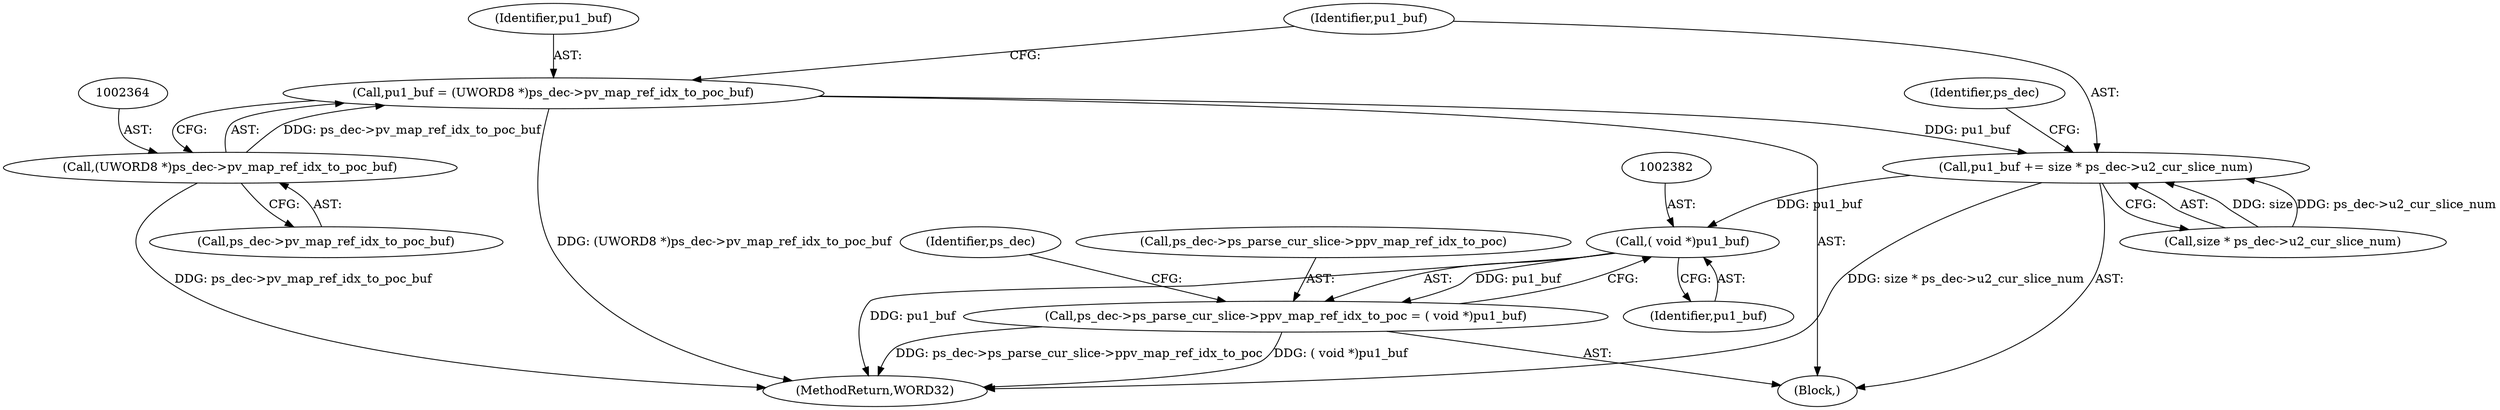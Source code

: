 digraph "0_Android_6c327afb263837bc90760c55c6605b26161a4eb9_0@pointer" {
"1002361" [label="(Call,pu1_buf = (UWORD8 *)ps_dec->pv_map_ref_idx_to_poc_buf)"];
"1002363" [label="(Call,(UWORD8 *)ps_dec->pv_map_ref_idx_to_poc_buf)"];
"1002368" [label="(Call,pu1_buf += size * ps_dec->u2_cur_slice_num)"];
"1002381" [label="(Call,( void *)pu1_buf)"];
"1002375" [label="(Call,ps_dec->ps_parse_cur_slice->ppv_map_ref_idx_to_poc = ( void *)pu1_buf)"];
"1002362" [label="(Identifier,pu1_buf)"];
"1002386" [label="(Identifier,ps_dec)"];
"1002365" [label="(Call,ps_dec->pv_map_ref_idx_to_poc_buf)"];
"1002378" [label="(Identifier,ps_dec)"];
"1002368" [label="(Call,pu1_buf += size * ps_dec->u2_cur_slice_num)"];
"1002363" [label="(Call,(UWORD8 *)ps_dec->pv_map_ref_idx_to_poc_buf)"];
"1002376" [label="(Call,ps_dec->ps_parse_cur_slice->ppv_map_ref_idx_to_poc)"];
"1002381" [label="(Call,( void *)pu1_buf)"];
"1002383" [label="(Identifier,pu1_buf)"];
"1002361" [label="(Call,pu1_buf = (UWORD8 *)ps_dec->pv_map_ref_idx_to_poc_buf)"];
"1002314" [label="(Block,)"];
"1002370" [label="(Call,size * ps_dec->u2_cur_slice_num)"];
"1002369" [label="(Identifier,pu1_buf)"];
"1002375" [label="(Call,ps_dec->ps_parse_cur_slice->ppv_map_ref_idx_to_poc = ( void *)pu1_buf)"];
"1002606" [label="(MethodReturn,WORD32)"];
"1002361" -> "1002314"  [label="AST: "];
"1002361" -> "1002363"  [label="CFG: "];
"1002362" -> "1002361"  [label="AST: "];
"1002363" -> "1002361"  [label="AST: "];
"1002369" -> "1002361"  [label="CFG: "];
"1002361" -> "1002606"  [label="DDG: (UWORD8 *)ps_dec->pv_map_ref_idx_to_poc_buf"];
"1002363" -> "1002361"  [label="DDG: ps_dec->pv_map_ref_idx_to_poc_buf"];
"1002361" -> "1002368"  [label="DDG: pu1_buf"];
"1002363" -> "1002365"  [label="CFG: "];
"1002364" -> "1002363"  [label="AST: "];
"1002365" -> "1002363"  [label="AST: "];
"1002363" -> "1002606"  [label="DDG: ps_dec->pv_map_ref_idx_to_poc_buf"];
"1002368" -> "1002314"  [label="AST: "];
"1002368" -> "1002370"  [label="CFG: "];
"1002369" -> "1002368"  [label="AST: "];
"1002370" -> "1002368"  [label="AST: "];
"1002378" -> "1002368"  [label="CFG: "];
"1002368" -> "1002606"  [label="DDG: size * ps_dec->u2_cur_slice_num"];
"1002370" -> "1002368"  [label="DDG: size"];
"1002370" -> "1002368"  [label="DDG: ps_dec->u2_cur_slice_num"];
"1002368" -> "1002381"  [label="DDG: pu1_buf"];
"1002381" -> "1002375"  [label="AST: "];
"1002381" -> "1002383"  [label="CFG: "];
"1002382" -> "1002381"  [label="AST: "];
"1002383" -> "1002381"  [label="AST: "];
"1002375" -> "1002381"  [label="CFG: "];
"1002381" -> "1002606"  [label="DDG: pu1_buf"];
"1002381" -> "1002375"  [label="DDG: pu1_buf"];
"1002375" -> "1002314"  [label="AST: "];
"1002376" -> "1002375"  [label="AST: "];
"1002386" -> "1002375"  [label="CFG: "];
"1002375" -> "1002606"  [label="DDG: ps_dec->ps_parse_cur_slice->ppv_map_ref_idx_to_poc"];
"1002375" -> "1002606"  [label="DDG: ( void *)pu1_buf"];
}
